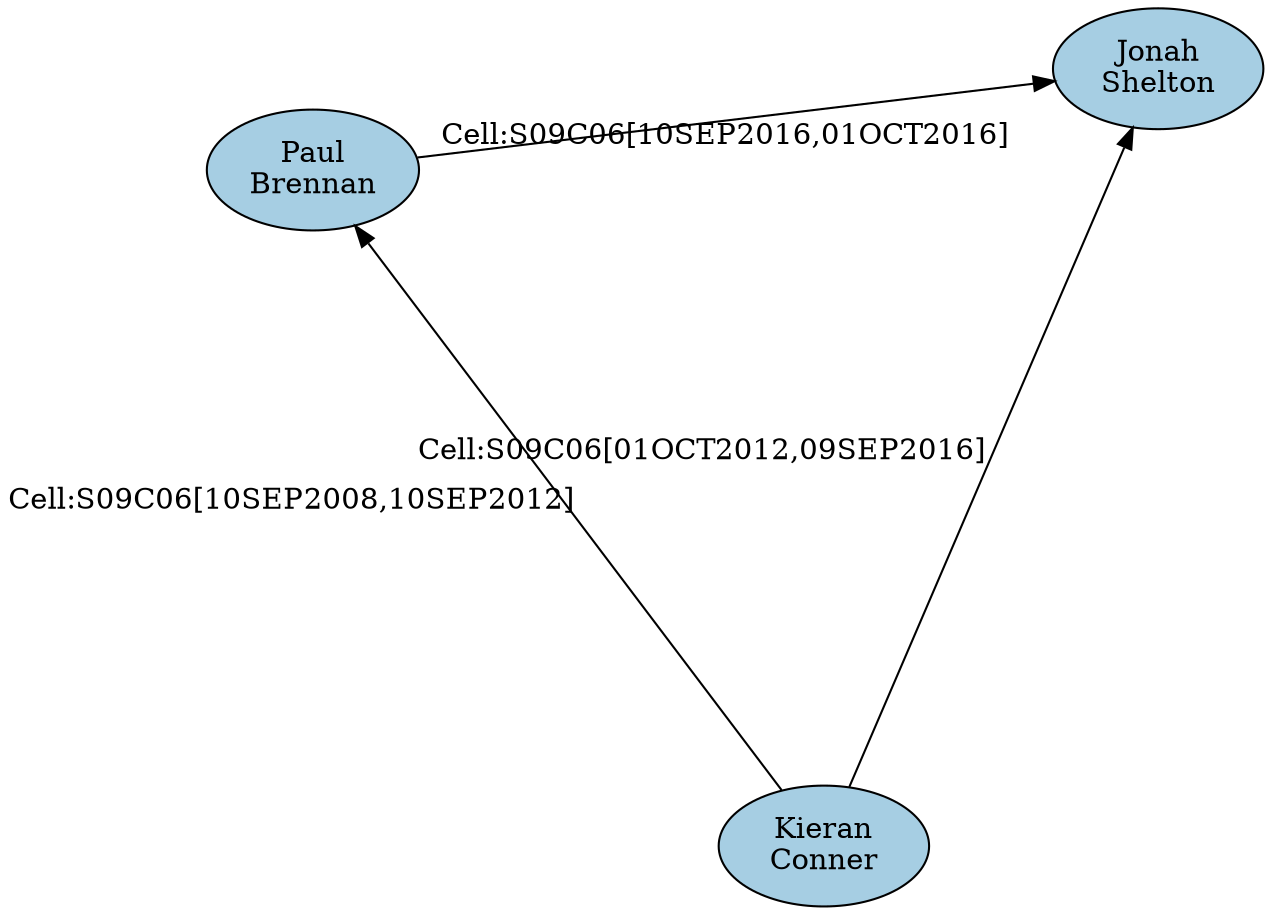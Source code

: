 digraph G {
layout=sfdp
node[colorscheme=paired8, style=filled, color=black, fixedSize=true, width=1.4, height=.8]
"I54430"[fillcolor= "1",label= "Jonah
Shelton"]
"I43617"[fillcolor= "1",label= "Paul
Brennan"]
"I36923"[fillcolor= "1",label= "Kieran
Conner"]
"I36923" -> "I43617"[label= "Cell:S09C06[10SEP2008,10SEP2012]"]
"I36923" -> "I54430"[label= "Cell:S09C06[01OCT2012,09SEP2016]"]
"I43617" -> "I54430"[label= "Cell:S09C06[10SEP2016,01OCT2016]"]
}
